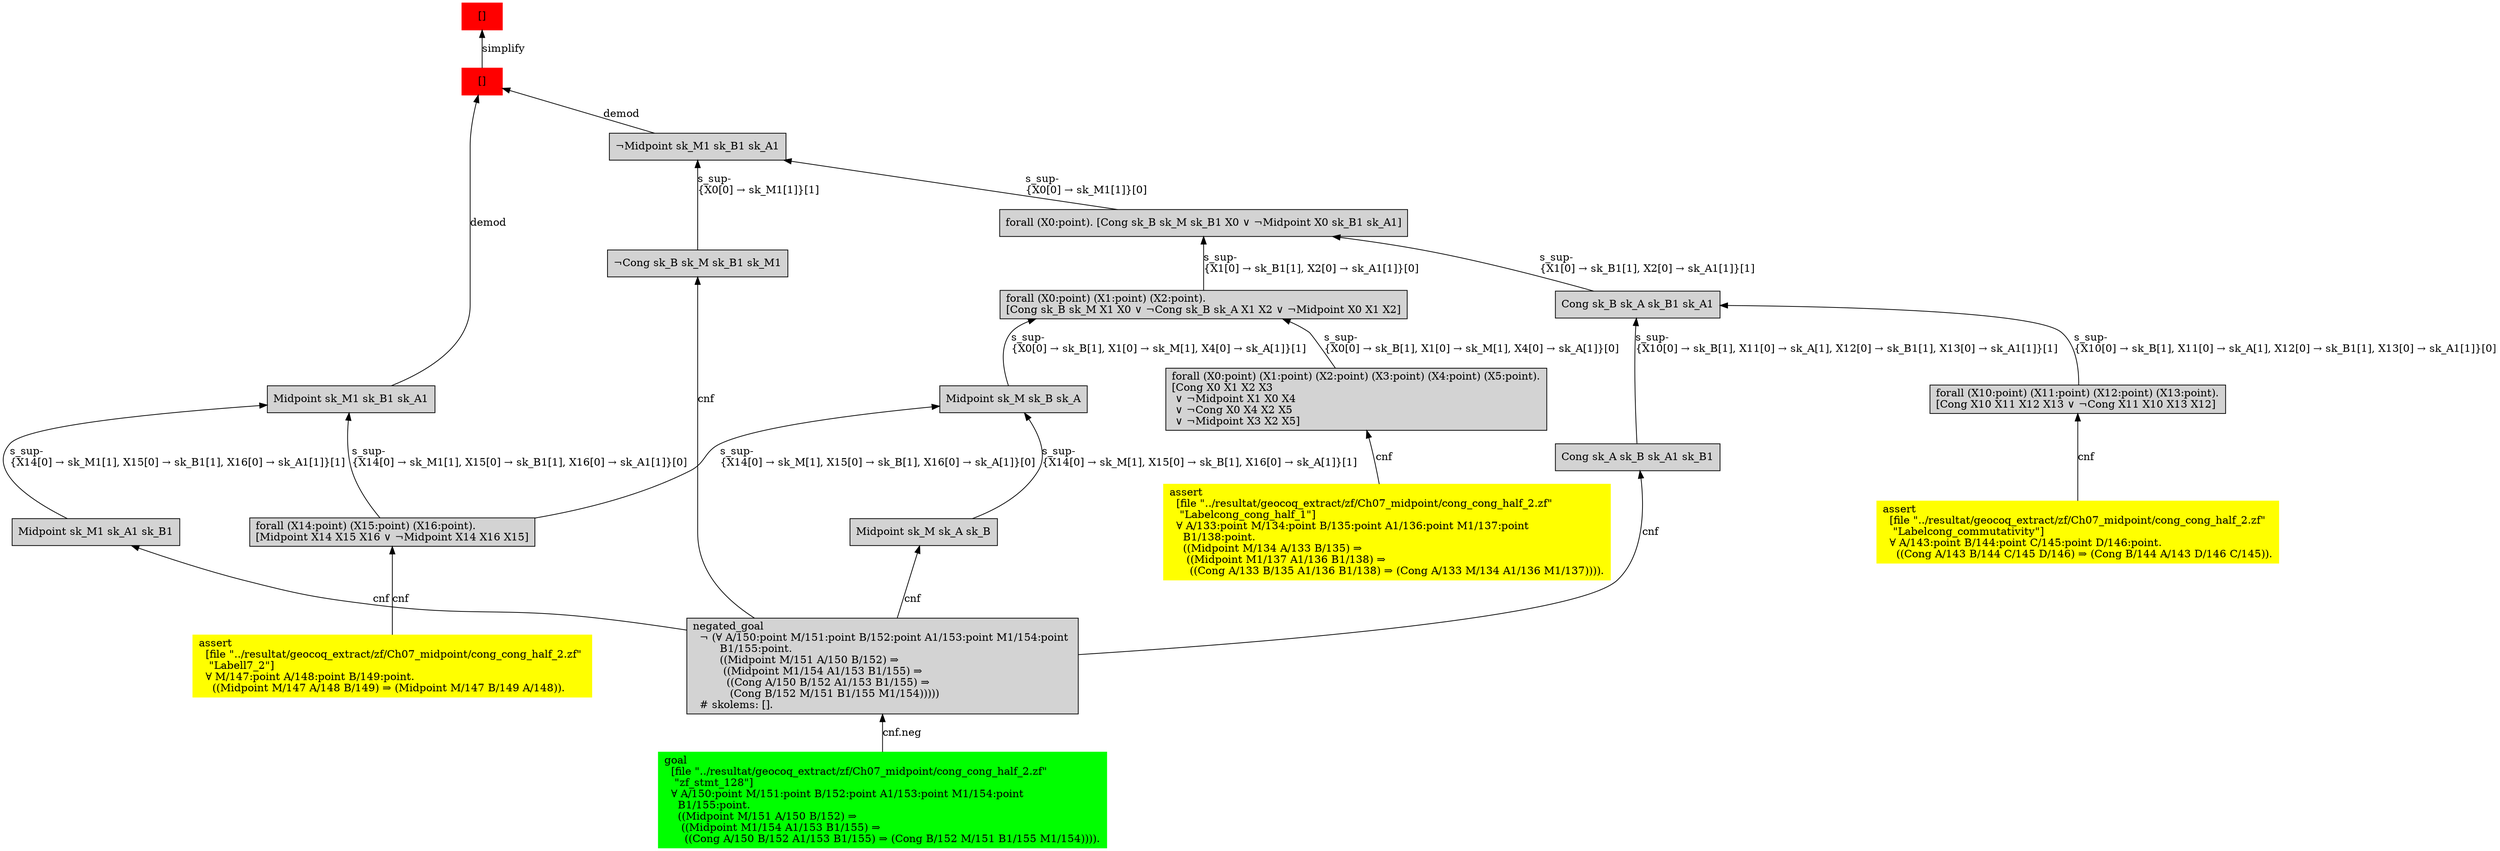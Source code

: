 digraph "unsat_graph" {
  vertex_0 [color=red, label="[]", shape=box, style=filled];
  vertex_0 -> vertex_1 [label="simplify", dir="back"];
  vertex_1 [color=red, label="[]", shape=box, style=filled];
  vertex_1 -> vertex_2 [label="demod", dir="back"];
  vertex_2 [shape=box, label="Midpoint sk_M1 sk_B1 sk_A1\l", style=filled];
  vertex_2 -> vertex_3 [label="s_sup-\l\{X14[0] → sk_M1[1], X15[0] → sk_B1[1], X16[0] → sk_A1[1]\}[0]\l", dir="back"];
  vertex_3 [shape=box, label="forall (X14:point) (X15:point) (X16:point).\l[Midpoint X14 X15 X16 ∨ ¬Midpoint X14 X16 X15]\l", style=filled];
  vertex_3 -> vertex_4 [label="cnf", dir="back"];
  vertex_4 [color=yellow, shape=box, label="assert\l  [file \"../resultat/geocoq_extract/zf/Ch07_midpoint/cong_cong_half_2.zf\" \l   \"Labell7_2\"]\l  ∀ M/147:point A/148:point B/149:point.\l    ((Midpoint M/147 A/148 B/149) ⇒ (Midpoint M/147 B/149 A/148)).\l", style=filled];
  vertex_2 -> vertex_5 [label="s_sup-\l\{X14[0] → sk_M1[1], X15[0] → sk_B1[1], X16[0] → sk_A1[1]\}[1]\l", dir="back"];
  vertex_5 [shape=box, label="Midpoint sk_M1 sk_A1 sk_B1\l", style=filled];
  vertex_5 -> vertex_6 [label="cnf", dir="back"];
  vertex_6 [shape=box, label="negated_goal\l  ¬ (∀ A/150:point M/151:point B/152:point A1/153:point M1/154:point \l        B1/155:point.\l        ((Midpoint M/151 A/150 B/152) ⇒\l         ((Midpoint M1/154 A1/153 B1/155) ⇒\l          ((Cong A/150 B/152 A1/153 B1/155) ⇒\l           (Cong B/152 M/151 B1/155 M1/154)))))\l  # skolems: [].\l", style=filled];
  vertex_6 -> vertex_7 [label="cnf.neg", dir="back"];
  vertex_7 [color=green, shape=box, label="goal\l  [file \"../resultat/geocoq_extract/zf/Ch07_midpoint/cong_cong_half_2.zf\" \l   \"zf_stmt_128\"]\l  ∀ A/150:point M/151:point B/152:point A1/153:point M1/154:point \l    B1/155:point.\l    ((Midpoint M/151 A/150 B/152) ⇒\l     ((Midpoint M1/154 A1/153 B1/155) ⇒\l      ((Cong A/150 B/152 A1/153 B1/155) ⇒ (Cong B/152 M/151 B1/155 M1/154)))).\l", style=filled];
  vertex_1 -> vertex_8 [label="demod", dir="back"];
  vertex_8 [shape=box, label="¬Midpoint sk_M1 sk_B1 sk_A1\l", style=filled];
  vertex_8 -> vertex_9 [label="s_sup-\l\{X0[0] → sk_M1[1]\}[1]\l", dir="back"];
  vertex_9 [shape=box, label="¬Cong sk_B sk_M sk_B1 sk_M1\l", style=filled];
  vertex_9 -> vertex_6 [label="cnf", dir="back"];
  vertex_8 -> vertex_10 [label="s_sup-\l\{X0[0] → sk_M1[1]\}[0]\l", dir="back"];
  vertex_10 [shape=box, label="forall (X0:point). [Cong sk_B sk_M sk_B1 X0 ∨ ¬Midpoint X0 sk_B1 sk_A1]\l", style=filled];
  vertex_10 -> vertex_11 [label="s_sup-\l\{X1[0] → sk_B1[1], X2[0] → sk_A1[1]\}[0]\l", dir="back"];
  vertex_11 [shape=box, label="forall (X0:point) (X1:point) (X2:point).\l[Cong sk_B sk_M X1 X0 ∨ ¬Cong sk_B sk_A X1 X2 ∨ ¬Midpoint X0 X1 X2]\l", style=filled];
  vertex_11 -> vertex_12 [label="s_sup-\l\{X0[0] → sk_B[1], X1[0] → sk_M[1], X4[0] → sk_A[1]\}[0]\l", dir="back"];
  vertex_12 [shape=box, label="forall (X0:point) (X1:point) (X2:point) (X3:point) (X4:point) (X5:point).\l[Cong X0 X1 X2 X3\l ∨ ¬Midpoint X1 X0 X4\l ∨ ¬Cong X0 X4 X2 X5\l ∨ ¬Midpoint X3 X2 X5]\l", style=filled];
  vertex_12 -> vertex_13 [label="cnf", dir="back"];
  vertex_13 [color=yellow, shape=box, label="assert\l  [file \"../resultat/geocoq_extract/zf/Ch07_midpoint/cong_cong_half_2.zf\" \l   \"Labelcong_cong_half_1\"]\l  ∀ A/133:point M/134:point B/135:point A1/136:point M1/137:point \l    B1/138:point.\l    ((Midpoint M/134 A/133 B/135) ⇒\l     ((Midpoint M1/137 A1/136 B1/138) ⇒\l      ((Cong A/133 B/135 A1/136 B1/138) ⇒ (Cong A/133 M/134 A1/136 M1/137)))).\l", style=filled];
  vertex_11 -> vertex_14 [label="s_sup-\l\{X0[0] → sk_B[1], X1[0] → sk_M[1], X4[0] → sk_A[1]\}[1]\l", dir="back"];
  vertex_14 [shape=box, label="Midpoint sk_M sk_B sk_A\l", style=filled];
  vertex_14 -> vertex_3 [label="s_sup-\l\{X14[0] → sk_M[1], X15[0] → sk_B[1], X16[0] → sk_A[1]\}[0]\l", dir="back"];
  vertex_14 -> vertex_15 [label="s_sup-\l\{X14[0] → sk_M[1], X15[0] → sk_B[1], X16[0] → sk_A[1]\}[1]\l", dir="back"];
  vertex_15 [shape=box, label="Midpoint sk_M sk_A sk_B\l", style=filled];
  vertex_15 -> vertex_6 [label="cnf", dir="back"];
  vertex_10 -> vertex_16 [label="s_sup-\l\{X1[0] → sk_B1[1], X2[0] → sk_A1[1]\}[1]\l", dir="back"];
  vertex_16 [shape=box, label="Cong sk_B sk_A sk_B1 sk_A1\l", style=filled];
  vertex_16 -> vertex_17 [label="s_sup-\l\{X10[0] → sk_B[1], X11[0] → sk_A[1], X12[0] → sk_B1[1], X13[0] → sk_A1[1]\}[0]\l", dir="back"];
  vertex_17 [shape=box, label="forall (X10:point) (X11:point) (X12:point) (X13:point).\l[Cong X10 X11 X12 X13 ∨ ¬Cong X11 X10 X13 X12]\l", style=filled];
  vertex_17 -> vertex_18 [label="cnf", dir="back"];
  vertex_18 [color=yellow, shape=box, label="assert\l  [file \"../resultat/geocoq_extract/zf/Ch07_midpoint/cong_cong_half_2.zf\" \l   \"Labelcong_commutativity\"]\l  ∀ A/143:point B/144:point C/145:point D/146:point.\l    ((Cong A/143 B/144 C/145 D/146) ⇒ (Cong B/144 A/143 D/146 C/145)).\l", style=filled];
  vertex_16 -> vertex_19 [label="s_sup-\l\{X10[0] → sk_B[1], X11[0] → sk_A[1], X12[0] → sk_B1[1], X13[0] → sk_A1[1]\}[1]\l", dir="back"];
  vertex_19 [shape=box, label="Cong sk_A sk_B sk_A1 sk_B1\l", style=filled];
  vertex_19 -> vertex_6 [label="cnf", dir="back"];
  }


